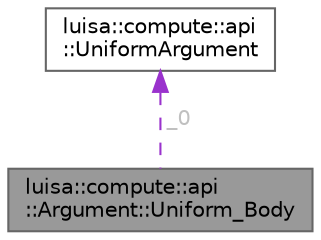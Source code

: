 digraph "luisa::compute::api::Argument::Uniform_Body"
{
 // LATEX_PDF_SIZE
  bgcolor="transparent";
  edge [fontname=Helvetica,fontsize=10,labelfontname=Helvetica,labelfontsize=10];
  node [fontname=Helvetica,fontsize=10,shape=box,height=0.2,width=0.4];
  Node1 [id="Node000001",label="luisa::compute::api\l::Argument::Uniform_Body",height=0.2,width=0.4,color="gray40", fillcolor="grey60", style="filled", fontcolor="black",tooltip=" "];
  Node2 -> Node1 [id="edge1_Node000001_Node000002",dir="back",color="darkorchid3",style="dashed",tooltip=" ",label=" _0",fontcolor="grey" ];
  Node2 [id="Node000002",label="luisa::compute::api\l::UniformArgument",height=0.2,width=0.4,color="gray40", fillcolor="white", style="filled",URL="$structluisa_1_1compute_1_1api_1_1_uniform_argument.html",tooltip=" "];
}
